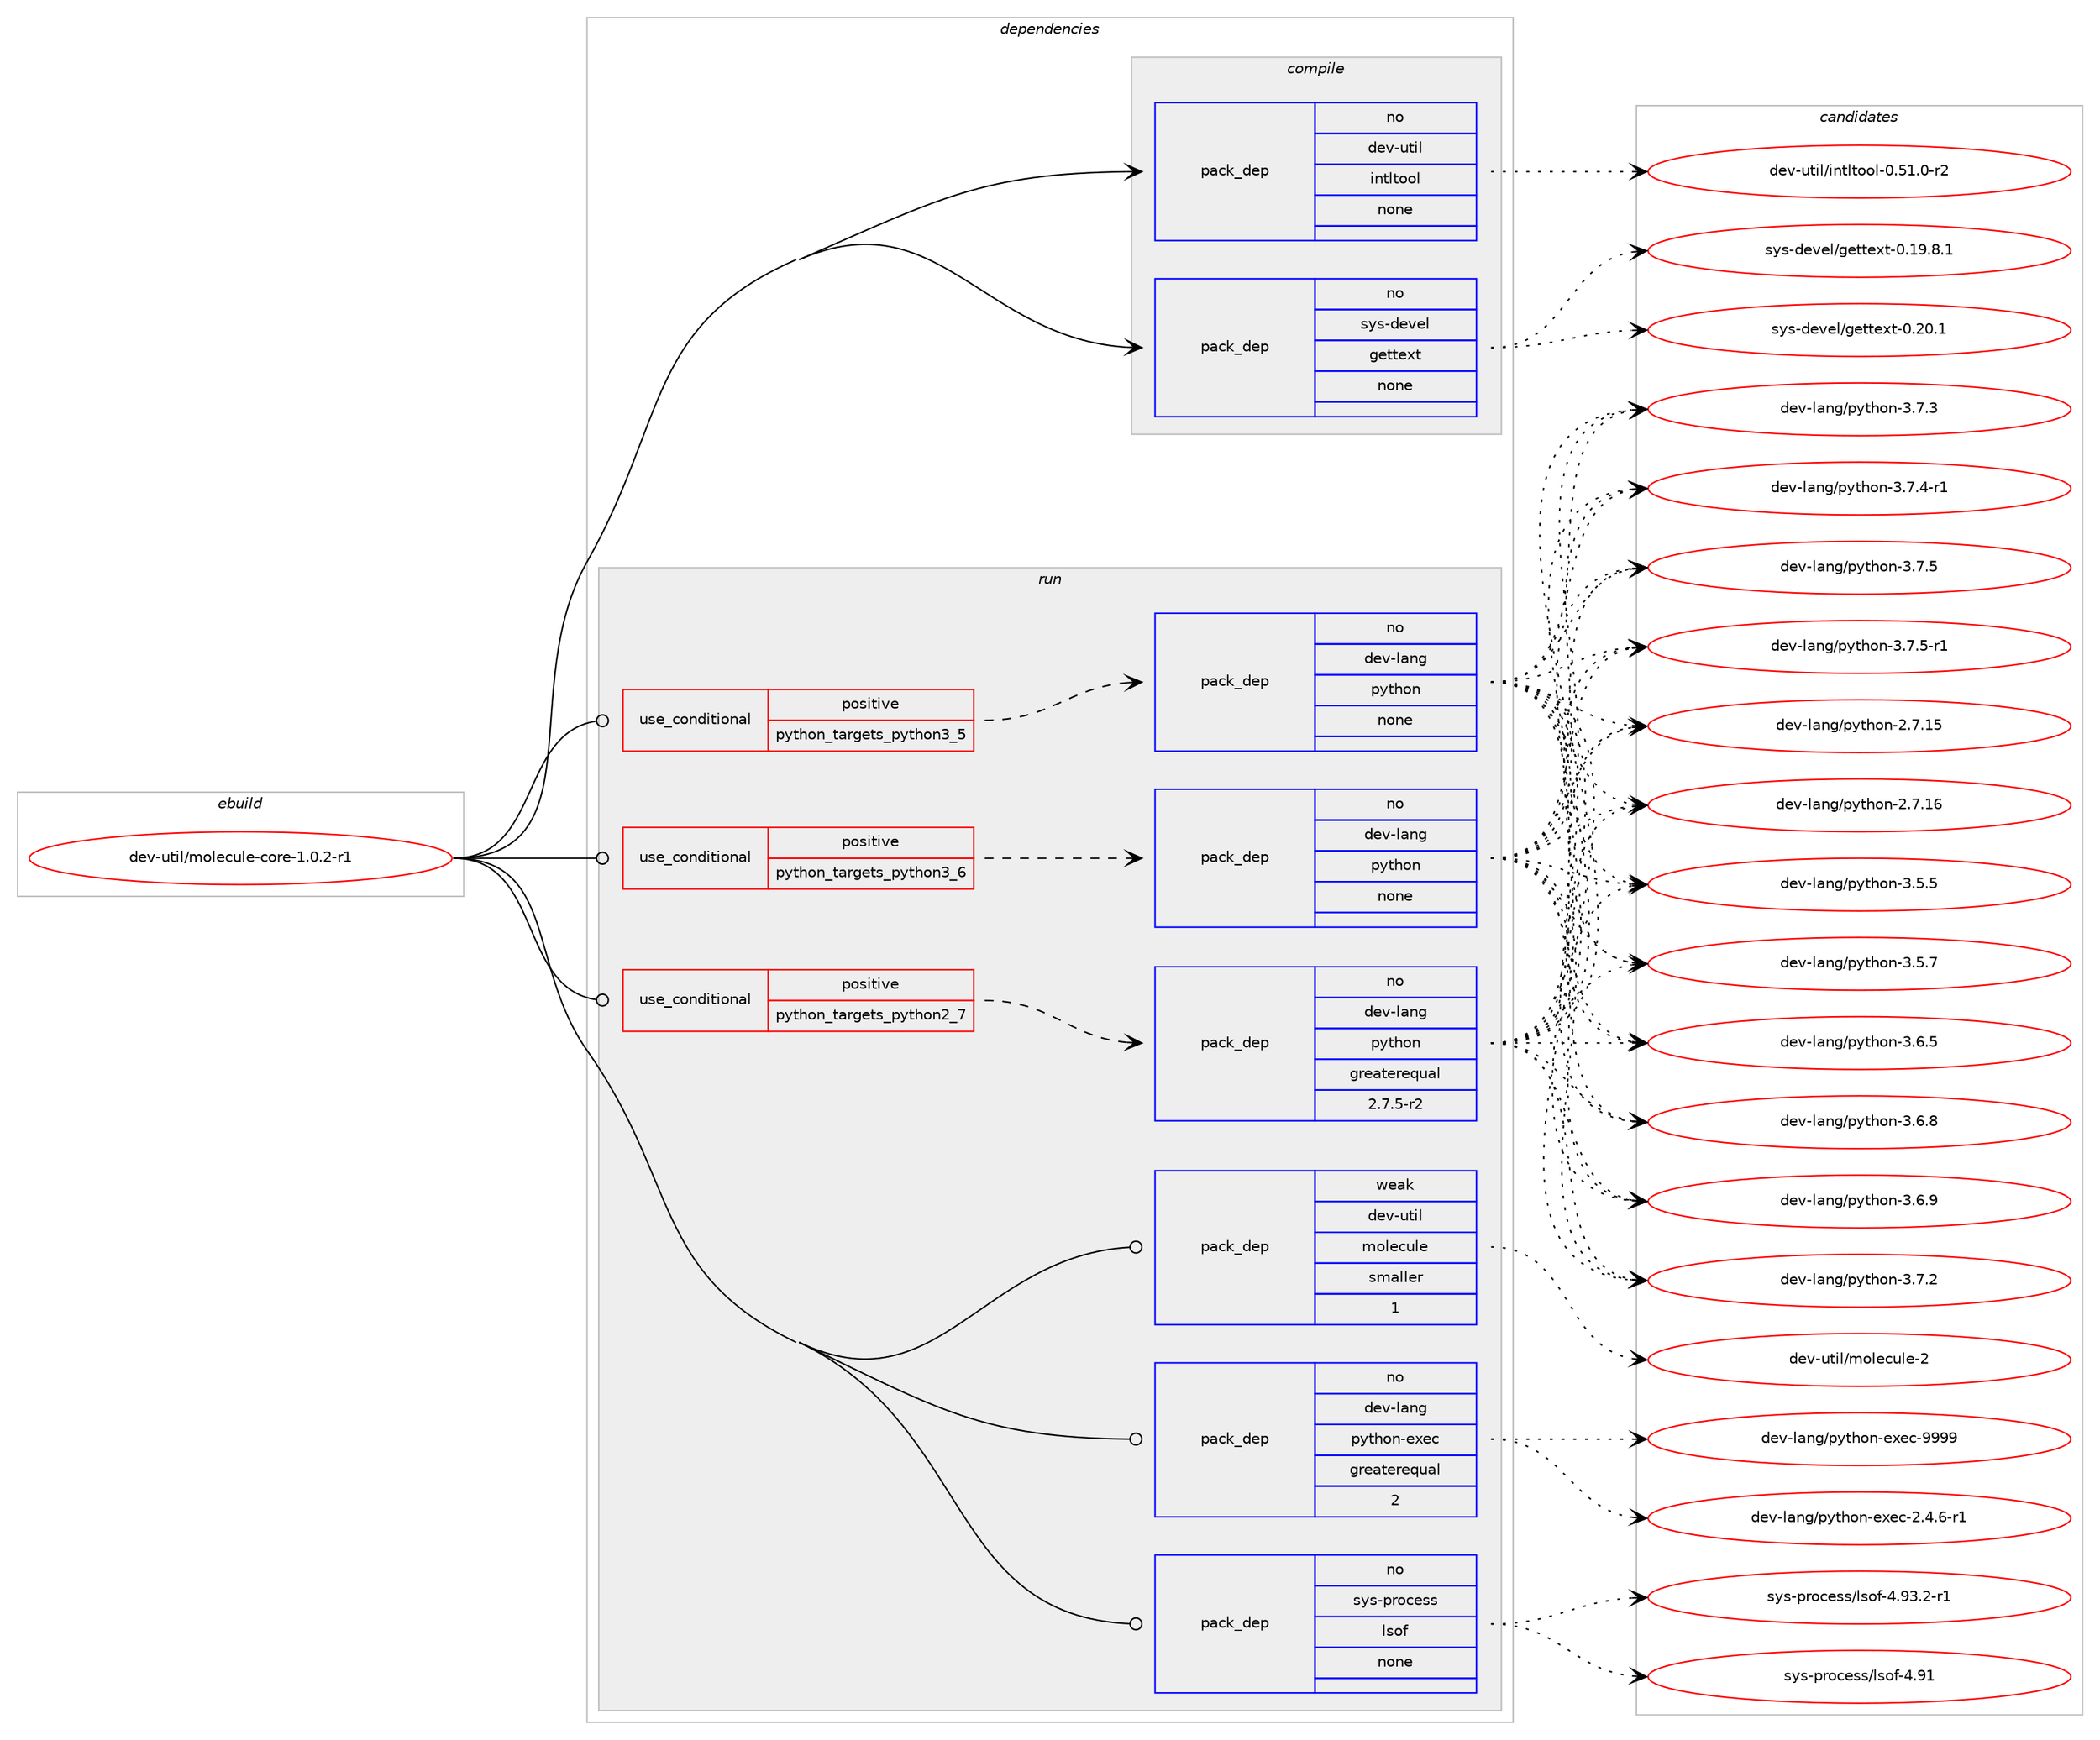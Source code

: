 digraph prolog {

# *************
# Graph options
# *************

newrank=true;
concentrate=true;
compound=true;
graph [rankdir=LR,fontname=Helvetica,fontsize=10,ranksep=1.5];#, ranksep=2.5, nodesep=0.2];
edge  [arrowhead=vee];
node  [fontname=Helvetica,fontsize=10];

# **********
# The ebuild
# **********

subgraph cluster_leftcol {
color=gray;
rank=same;
label=<<i>ebuild</i>>;
id [label="dev-util/molecule-core-1.0.2-r1", color=red, width=4, href="../dev-util/molecule-core-1.0.2-r1.svg"];
}

# ****************
# The dependencies
# ****************

subgraph cluster_midcol {
color=gray;
label=<<i>dependencies</i>>;
subgraph cluster_compile {
fillcolor="#eeeeee";
style=filled;
label=<<i>compile</i>>;
subgraph pack535615 {
dependency730781 [label=<<TABLE BORDER="0" CELLBORDER="1" CELLSPACING="0" CELLPADDING="4" WIDTH="220"><TR><TD ROWSPAN="6" CELLPADDING="30">pack_dep</TD></TR><TR><TD WIDTH="110">no</TD></TR><TR><TD>dev-util</TD></TR><TR><TD>intltool</TD></TR><TR><TD>none</TD></TR><TR><TD></TD></TR></TABLE>>, shape=none, color=blue];
}
id:e -> dependency730781:w [weight=20,style="solid",arrowhead="vee"];
subgraph pack535616 {
dependency730782 [label=<<TABLE BORDER="0" CELLBORDER="1" CELLSPACING="0" CELLPADDING="4" WIDTH="220"><TR><TD ROWSPAN="6" CELLPADDING="30">pack_dep</TD></TR><TR><TD WIDTH="110">no</TD></TR><TR><TD>sys-devel</TD></TR><TR><TD>gettext</TD></TR><TR><TD>none</TD></TR><TR><TD></TD></TR></TABLE>>, shape=none, color=blue];
}
id:e -> dependency730782:w [weight=20,style="solid",arrowhead="vee"];
}
subgraph cluster_compileandrun {
fillcolor="#eeeeee";
style=filled;
label=<<i>compile and run</i>>;
}
subgraph cluster_run {
fillcolor="#eeeeee";
style=filled;
label=<<i>run</i>>;
subgraph cond182997 {
dependency730783 [label=<<TABLE BORDER="0" CELLBORDER="1" CELLSPACING="0" CELLPADDING="4"><TR><TD ROWSPAN="3" CELLPADDING="10">use_conditional</TD></TR><TR><TD>positive</TD></TR><TR><TD>python_targets_python2_7</TD></TR></TABLE>>, shape=none, color=red];
subgraph pack535617 {
dependency730784 [label=<<TABLE BORDER="0" CELLBORDER="1" CELLSPACING="0" CELLPADDING="4" WIDTH="220"><TR><TD ROWSPAN="6" CELLPADDING="30">pack_dep</TD></TR><TR><TD WIDTH="110">no</TD></TR><TR><TD>dev-lang</TD></TR><TR><TD>python</TD></TR><TR><TD>greaterequal</TD></TR><TR><TD>2.7.5-r2</TD></TR></TABLE>>, shape=none, color=blue];
}
dependency730783:e -> dependency730784:w [weight=20,style="dashed",arrowhead="vee"];
}
id:e -> dependency730783:w [weight=20,style="solid",arrowhead="odot"];
subgraph cond182998 {
dependency730785 [label=<<TABLE BORDER="0" CELLBORDER="1" CELLSPACING="0" CELLPADDING="4"><TR><TD ROWSPAN="3" CELLPADDING="10">use_conditional</TD></TR><TR><TD>positive</TD></TR><TR><TD>python_targets_python3_5</TD></TR></TABLE>>, shape=none, color=red];
subgraph pack535618 {
dependency730786 [label=<<TABLE BORDER="0" CELLBORDER="1" CELLSPACING="0" CELLPADDING="4" WIDTH="220"><TR><TD ROWSPAN="6" CELLPADDING="30">pack_dep</TD></TR><TR><TD WIDTH="110">no</TD></TR><TR><TD>dev-lang</TD></TR><TR><TD>python</TD></TR><TR><TD>none</TD></TR><TR><TD></TD></TR></TABLE>>, shape=none, color=blue];
}
dependency730785:e -> dependency730786:w [weight=20,style="dashed",arrowhead="vee"];
}
id:e -> dependency730785:w [weight=20,style="solid",arrowhead="odot"];
subgraph cond182999 {
dependency730787 [label=<<TABLE BORDER="0" CELLBORDER="1" CELLSPACING="0" CELLPADDING="4"><TR><TD ROWSPAN="3" CELLPADDING="10">use_conditional</TD></TR><TR><TD>positive</TD></TR><TR><TD>python_targets_python3_6</TD></TR></TABLE>>, shape=none, color=red];
subgraph pack535619 {
dependency730788 [label=<<TABLE BORDER="0" CELLBORDER="1" CELLSPACING="0" CELLPADDING="4" WIDTH="220"><TR><TD ROWSPAN="6" CELLPADDING="30">pack_dep</TD></TR><TR><TD WIDTH="110">no</TD></TR><TR><TD>dev-lang</TD></TR><TR><TD>python</TD></TR><TR><TD>none</TD></TR><TR><TD></TD></TR></TABLE>>, shape=none, color=blue];
}
dependency730787:e -> dependency730788:w [weight=20,style="dashed",arrowhead="vee"];
}
id:e -> dependency730787:w [weight=20,style="solid",arrowhead="odot"];
subgraph pack535620 {
dependency730789 [label=<<TABLE BORDER="0" CELLBORDER="1" CELLSPACING="0" CELLPADDING="4" WIDTH="220"><TR><TD ROWSPAN="6" CELLPADDING="30">pack_dep</TD></TR><TR><TD WIDTH="110">no</TD></TR><TR><TD>dev-lang</TD></TR><TR><TD>python-exec</TD></TR><TR><TD>greaterequal</TD></TR><TR><TD>2</TD></TR></TABLE>>, shape=none, color=blue];
}
id:e -> dependency730789:w [weight=20,style="solid",arrowhead="odot"];
subgraph pack535621 {
dependency730790 [label=<<TABLE BORDER="0" CELLBORDER="1" CELLSPACING="0" CELLPADDING="4" WIDTH="220"><TR><TD ROWSPAN="6" CELLPADDING="30">pack_dep</TD></TR><TR><TD WIDTH="110">no</TD></TR><TR><TD>sys-process</TD></TR><TR><TD>lsof</TD></TR><TR><TD>none</TD></TR><TR><TD></TD></TR></TABLE>>, shape=none, color=blue];
}
id:e -> dependency730790:w [weight=20,style="solid",arrowhead="odot"];
subgraph pack535622 {
dependency730791 [label=<<TABLE BORDER="0" CELLBORDER="1" CELLSPACING="0" CELLPADDING="4" WIDTH="220"><TR><TD ROWSPAN="6" CELLPADDING="30">pack_dep</TD></TR><TR><TD WIDTH="110">weak</TD></TR><TR><TD>dev-util</TD></TR><TR><TD>molecule</TD></TR><TR><TD>smaller</TD></TR><TR><TD>1</TD></TR></TABLE>>, shape=none, color=blue];
}
id:e -> dependency730791:w [weight=20,style="solid",arrowhead="odot"];
}
}

# **************
# The candidates
# **************

subgraph cluster_choices {
rank=same;
color=gray;
label=<<i>candidates</i>>;

subgraph choice535615 {
color=black;
nodesep=1;
choice1001011184511711610510847105110116108116111111108454846534946484511450 [label="dev-util/intltool-0.51.0-r2", color=red, width=4,href="../dev-util/intltool-0.51.0-r2.svg"];
dependency730781:e -> choice1001011184511711610510847105110116108116111111108454846534946484511450:w [style=dotted,weight="100"];
}
subgraph choice535616 {
color=black;
nodesep=1;
choice1151211154510010111810110847103101116116101120116454846495746564649 [label="sys-devel/gettext-0.19.8.1", color=red, width=4,href="../sys-devel/gettext-0.19.8.1.svg"];
choice115121115451001011181011084710310111611610112011645484650484649 [label="sys-devel/gettext-0.20.1", color=red, width=4,href="../sys-devel/gettext-0.20.1.svg"];
dependency730782:e -> choice1151211154510010111810110847103101116116101120116454846495746564649:w [style=dotted,weight="100"];
dependency730782:e -> choice115121115451001011181011084710310111611610112011645484650484649:w [style=dotted,weight="100"];
}
subgraph choice535617 {
color=black;
nodesep=1;
choice10010111845108971101034711212111610411111045504655464953 [label="dev-lang/python-2.7.15", color=red, width=4,href="../dev-lang/python-2.7.15.svg"];
choice10010111845108971101034711212111610411111045504655464954 [label="dev-lang/python-2.7.16", color=red, width=4,href="../dev-lang/python-2.7.16.svg"];
choice100101118451089711010347112121116104111110455146534653 [label="dev-lang/python-3.5.5", color=red, width=4,href="../dev-lang/python-3.5.5.svg"];
choice100101118451089711010347112121116104111110455146534655 [label="dev-lang/python-3.5.7", color=red, width=4,href="../dev-lang/python-3.5.7.svg"];
choice100101118451089711010347112121116104111110455146544653 [label="dev-lang/python-3.6.5", color=red, width=4,href="../dev-lang/python-3.6.5.svg"];
choice100101118451089711010347112121116104111110455146544656 [label="dev-lang/python-3.6.8", color=red, width=4,href="../dev-lang/python-3.6.8.svg"];
choice100101118451089711010347112121116104111110455146544657 [label="dev-lang/python-3.6.9", color=red, width=4,href="../dev-lang/python-3.6.9.svg"];
choice100101118451089711010347112121116104111110455146554650 [label="dev-lang/python-3.7.2", color=red, width=4,href="../dev-lang/python-3.7.2.svg"];
choice100101118451089711010347112121116104111110455146554651 [label="dev-lang/python-3.7.3", color=red, width=4,href="../dev-lang/python-3.7.3.svg"];
choice1001011184510897110103471121211161041111104551465546524511449 [label="dev-lang/python-3.7.4-r1", color=red, width=4,href="../dev-lang/python-3.7.4-r1.svg"];
choice100101118451089711010347112121116104111110455146554653 [label="dev-lang/python-3.7.5", color=red, width=4,href="../dev-lang/python-3.7.5.svg"];
choice1001011184510897110103471121211161041111104551465546534511449 [label="dev-lang/python-3.7.5-r1", color=red, width=4,href="../dev-lang/python-3.7.5-r1.svg"];
dependency730784:e -> choice10010111845108971101034711212111610411111045504655464953:w [style=dotted,weight="100"];
dependency730784:e -> choice10010111845108971101034711212111610411111045504655464954:w [style=dotted,weight="100"];
dependency730784:e -> choice100101118451089711010347112121116104111110455146534653:w [style=dotted,weight="100"];
dependency730784:e -> choice100101118451089711010347112121116104111110455146534655:w [style=dotted,weight="100"];
dependency730784:e -> choice100101118451089711010347112121116104111110455146544653:w [style=dotted,weight="100"];
dependency730784:e -> choice100101118451089711010347112121116104111110455146544656:w [style=dotted,weight="100"];
dependency730784:e -> choice100101118451089711010347112121116104111110455146544657:w [style=dotted,weight="100"];
dependency730784:e -> choice100101118451089711010347112121116104111110455146554650:w [style=dotted,weight="100"];
dependency730784:e -> choice100101118451089711010347112121116104111110455146554651:w [style=dotted,weight="100"];
dependency730784:e -> choice1001011184510897110103471121211161041111104551465546524511449:w [style=dotted,weight="100"];
dependency730784:e -> choice100101118451089711010347112121116104111110455146554653:w [style=dotted,weight="100"];
dependency730784:e -> choice1001011184510897110103471121211161041111104551465546534511449:w [style=dotted,weight="100"];
}
subgraph choice535618 {
color=black;
nodesep=1;
choice10010111845108971101034711212111610411111045504655464953 [label="dev-lang/python-2.7.15", color=red, width=4,href="../dev-lang/python-2.7.15.svg"];
choice10010111845108971101034711212111610411111045504655464954 [label="dev-lang/python-2.7.16", color=red, width=4,href="../dev-lang/python-2.7.16.svg"];
choice100101118451089711010347112121116104111110455146534653 [label="dev-lang/python-3.5.5", color=red, width=4,href="../dev-lang/python-3.5.5.svg"];
choice100101118451089711010347112121116104111110455146534655 [label="dev-lang/python-3.5.7", color=red, width=4,href="../dev-lang/python-3.5.7.svg"];
choice100101118451089711010347112121116104111110455146544653 [label="dev-lang/python-3.6.5", color=red, width=4,href="../dev-lang/python-3.6.5.svg"];
choice100101118451089711010347112121116104111110455146544656 [label="dev-lang/python-3.6.8", color=red, width=4,href="../dev-lang/python-3.6.8.svg"];
choice100101118451089711010347112121116104111110455146544657 [label="dev-lang/python-3.6.9", color=red, width=4,href="../dev-lang/python-3.6.9.svg"];
choice100101118451089711010347112121116104111110455146554650 [label="dev-lang/python-3.7.2", color=red, width=4,href="../dev-lang/python-3.7.2.svg"];
choice100101118451089711010347112121116104111110455146554651 [label="dev-lang/python-3.7.3", color=red, width=4,href="../dev-lang/python-3.7.3.svg"];
choice1001011184510897110103471121211161041111104551465546524511449 [label="dev-lang/python-3.7.4-r1", color=red, width=4,href="../dev-lang/python-3.7.4-r1.svg"];
choice100101118451089711010347112121116104111110455146554653 [label="dev-lang/python-3.7.5", color=red, width=4,href="../dev-lang/python-3.7.5.svg"];
choice1001011184510897110103471121211161041111104551465546534511449 [label="dev-lang/python-3.7.5-r1", color=red, width=4,href="../dev-lang/python-3.7.5-r1.svg"];
dependency730786:e -> choice10010111845108971101034711212111610411111045504655464953:w [style=dotted,weight="100"];
dependency730786:e -> choice10010111845108971101034711212111610411111045504655464954:w [style=dotted,weight="100"];
dependency730786:e -> choice100101118451089711010347112121116104111110455146534653:w [style=dotted,weight="100"];
dependency730786:e -> choice100101118451089711010347112121116104111110455146534655:w [style=dotted,weight="100"];
dependency730786:e -> choice100101118451089711010347112121116104111110455146544653:w [style=dotted,weight="100"];
dependency730786:e -> choice100101118451089711010347112121116104111110455146544656:w [style=dotted,weight="100"];
dependency730786:e -> choice100101118451089711010347112121116104111110455146544657:w [style=dotted,weight="100"];
dependency730786:e -> choice100101118451089711010347112121116104111110455146554650:w [style=dotted,weight="100"];
dependency730786:e -> choice100101118451089711010347112121116104111110455146554651:w [style=dotted,weight="100"];
dependency730786:e -> choice1001011184510897110103471121211161041111104551465546524511449:w [style=dotted,weight="100"];
dependency730786:e -> choice100101118451089711010347112121116104111110455146554653:w [style=dotted,weight="100"];
dependency730786:e -> choice1001011184510897110103471121211161041111104551465546534511449:w [style=dotted,weight="100"];
}
subgraph choice535619 {
color=black;
nodesep=1;
choice10010111845108971101034711212111610411111045504655464953 [label="dev-lang/python-2.7.15", color=red, width=4,href="../dev-lang/python-2.7.15.svg"];
choice10010111845108971101034711212111610411111045504655464954 [label="dev-lang/python-2.7.16", color=red, width=4,href="../dev-lang/python-2.7.16.svg"];
choice100101118451089711010347112121116104111110455146534653 [label="dev-lang/python-3.5.5", color=red, width=4,href="../dev-lang/python-3.5.5.svg"];
choice100101118451089711010347112121116104111110455146534655 [label="dev-lang/python-3.5.7", color=red, width=4,href="../dev-lang/python-3.5.7.svg"];
choice100101118451089711010347112121116104111110455146544653 [label="dev-lang/python-3.6.5", color=red, width=4,href="../dev-lang/python-3.6.5.svg"];
choice100101118451089711010347112121116104111110455146544656 [label="dev-lang/python-3.6.8", color=red, width=4,href="../dev-lang/python-3.6.8.svg"];
choice100101118451089711010347112121116104111110455146544657 [label="dev-lang/python-3.6.9", color=red, width=4,href="../dev-lang/python-3.6.9.svg"];
choice100101118451089711010347112121116104111110455146554650 [label="dev-lang/python-3.7.2", color=red, width=4,href="../dev-lang/python-3.7.2.svg"];
choice100101118451089711010347112121116104111110455146554651 [label="dev-lang/python-3.7.3", color=red, width=4,href="../dev-lang/python-3.7.3.svg"];
choice1001011184510897110103471121211161041111104551465546524511449 [label="dev-lang/python-3.7.4-r1", color=red, width=4,href="../dev-lang/python-3.7.4-r1.svg"];
choice100101118451089711010347112121116104111110455146554653 [label="dev-lang/python-3.7.5", color=red, width=4,href="../dev-lang/python-3.7.5.svg"];
choice1001011184510897110103471121211161041111104551465546534511449 [label="dev-lang/python-3.7.5-r1", color=red, width=4,href="../dev-lang/python-3.7.5-r1.svg"];
dependency730788:e -> choice10010111845108971101034711212111610411111045504655464953:w [style=dotted,weight="100"];
dependency730788:e -> choice10010111845108971101034711212111610411111045504655464954:w [style=dotted,weight="100"];
dependency730788:e -> choice100101118451089711010347112121116104111110455146534653:w [style=dotted,weight="100"];
dependency730788:e -> choice100101118451089711010347112121116104111110455146534655:w [style=dotted,weight="100"];
dependency730788:e -> choice100101118451089711010347112121116104111110455146544653:w [style=dotted,weight="100"];
dependency730788:e -> choice100101118451089711010347112121116104111110455146544656:w [style=dotted,weight="100"];
dependency730788:e -> choice100101118451089711010347112121116104111110455146544657:w [style=dotted,weight="100"];
dependency730788:e -> choice100101118451089711010347112121116104111110455146554650:w [style=dotted,weight="100"];
dependency730788:e -> choice100101118451089711010347112121116104111110455146554651:w [style=dotted,weight="100"];
dependency730788:e -> choice1001011184510897110103471121211161041111104551465546524511449:w [style=dotted,weight="100"];
dependency730788:e -> choice100101118451089711010347112121116104111110455146554653:w [style=dotted,weight="100"];
dependency730788:e -> choice1001011184510897110103471121211161041111104551465546534511449:w [style=dotted,weight="100"];
}
subgraph choice535620 {
color=black;
nodesep=1;
choice10010111845108971101034711212111610411111045101120101994550465246544511449 [label="dev-lang/python-exec-2.4.6-r1", color=red, width=4,href="../dev-lang/python-exec-2.4.6-r1.svg"];
choice10010111845108971101034711212111610411111045101120101994557575757 [label="dev-lang/python-exec-9999", color=red, width=4,href="../dev-lang/python-exec-9999.svg"];
dependency730789:e -> choice10010111845108971101034711212111610411111045101120101994550465246544511449:w [style=dotted,weight="100"];
dependency730789:e -> choice10010111845108971101034711212111610411111045101120101994557575757:w [style=dotted,weight="100"];
}
subgraph choice535621 {
color=black;
nodesep=1;
choice1151211154511211411199101115115471081151111024552465749 [label="sys-process/lsof-4.91", color=red, width=4,href="../sys-process/lsof-4.91.svg"];
choice115121115451121141119910111511547108115111102455246575146504511449 [label="sys-process/lsof-4.93.2-r1", color=red, width=4,href="../sys-process/lsof-4.93.2-r1.svg"];
dependency730790:e -> choice1151211154511211411199101115115471081151111024552465749:w [style=dotted,weight="100"];
dependency730790:e -> choice115121115451121141119910111511547108115111102455246575146504511449:w [style=dotted,weight="100"];
}
subgraph choice535622 {
color=black;
nodesep=1;
choice1001011184511711610510847109111108101991171081014550 [label="dev-util/molecule-2", color=red, width=4,href="../dev-util/molecule-2.svg"];
dependency730791:e -> choice1001011184511711610510847109111108101991171081014550:w [style=dotted,weight="100"];
}
}

}
